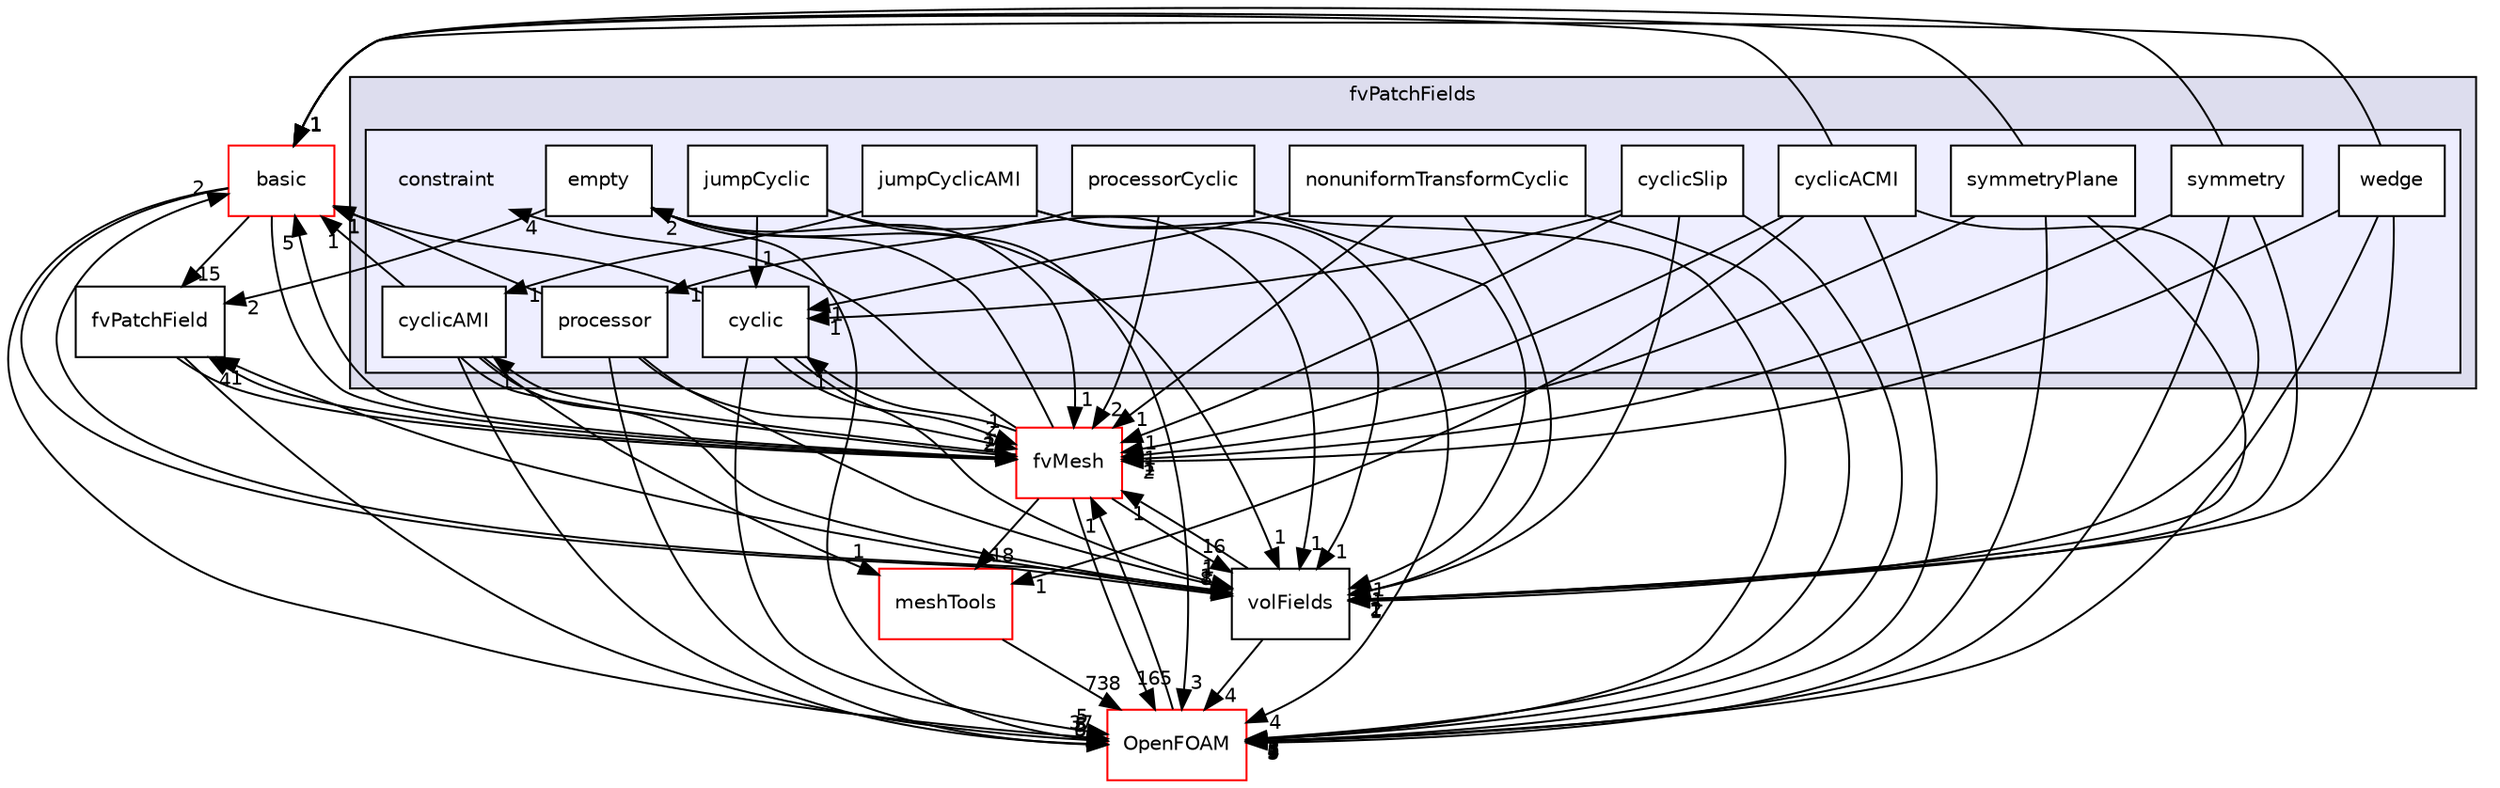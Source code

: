 digraph "src/finiteVolume/fields/fvPatchFields/constraint" {
  bgcolor=transparent;
  compound=true
  node [ fontsize="10", fontname="Helvetica"];
  edge [ labelfontsize="10", labelfontname="Helvetica"];
  subgraph clusterdir_a5850494bc77049b2a182260f0d1f703 {
    graph [ bgcolor="#ddddee", pencolor="black", label="fvPatchFields" fontname="Helvetica", fontsize="10", URL="dir_a5850494bc77049b2a182260f0d1f703.html"]
  subgraph clusterdir_dcf2f02ec1a1951cb48a5d6d97386405 {
    graph [ bgcolor="#eeeeff", pencolor="black", label="" URL="dir_dcf2f02ec1a1951cb48a5d6d97386405.html"];
    dir_dcf2f02ec1a1951cb48a5d6d97386405 [shape=plaintext label="constraint"];
    dir_e9d67726b90b890b99d2b1019245a9c5 [shape=box label="cyclic" color="black" fillcolor="white" style="filled" URL="dir_e9d67726b90b890b99d2b1019245a9c5.html"];
    dir_023fe701a326a6ea3989640c8ae43a55 [shape=box label="cyclicACMI" color="black" fillcolor="white" style="filled" URL="dir_023fe701a326a6ea3989640c8ae43a55.html"];
    dir_158ebdf51d8351aa340ccc3c2be18126 [shape=box label="cyclicAMI" color="black" fillcolor="white" style="filled" URL="dir_158ebdf51d8351aa340ccc3c2be18126.html"];
    dir_40c710086adeb380bfa8604caf8d1809 [shape=box label="cyclicSlip" color="black" fillcolor="white" style="filled" URL="dir_40c710086adeb380bfa8604caf8d1809.html"];
    dir_748871b2b3b3c38a7b9ff236fe11cf84 [shape=box label="empty" color="black" fillcolor="white" style="filled" URL="dir_748871b2b3b3c38a7b9ff236fe11cf84.html"];
    dir_d3c4c5095fd67ba8ea05d0bb25f8a69f [shape=box label="jumpCyclic" color="black" fillcolor="white" style="filled" URL="dir_d3c4c5095fd67ba8ea05d0bb25f8a69f.html"];
    dir_36bea9b4ad4e7c7cb0f2fb9b3ead9ebe [shape=box label="jumpCyclicAMI" color="black" fillcolor="white" style="filled" URL="dir_36bea9b4ad4e7c7cb0f2fb9b3ead9ebe.html"];
    dir_4c806f57f2b58ec159ce8b8a0e2d59c2 [shape=box label="nonuniformTransformCyclic" color="black" fillcolor="white" style="filled" URL="dir_4c806f57f2b58ec159ce8b8a0e2d59c2.html"];
    dir_de7ba92969fc3c410b2d12c2e12de130 [shape=box label="processor" color="black" fillcolor="white" style="filled" URL="dir_de7ba92969fc3c410b2d12c2e12de130.html"];
    dir_6a778fbb23651ca84ce8a59a0e3ff27d [shape=box label="processorCyclic" color="black" fillcolor="white" style="filled" URL="dir_6a778fbb23651ca84ce8a59a0e3ff27d.html"];
    dir_d4906a77888cbfd5bfc49c95e07024d3 [shape=box label="symmetry" color="black" fillcolor="white" style="filled" URL="dir_d4906a77888cbfd5bfc49c95e07024d3.html"];
    dir_fe08a55daf5deedf05dd598afdc38c2f [shape=box label="symmetryPlane" color="black" fillcolor="white" style="filled" URL="dir_fe08a55daf5deedf05dd598afdc38c2f.html"];
    dir_278dd714241671951ae7b74ec01934c0 [shape=box label="wedge" color="black" fillcolor="white" style="filled" URL="dir_278dd714241671951ae7b74ec01934c0.html"];
  }
  }
  dir_546b14c9025d30bb5b92fa069dbdd82c [shape=box label="basic" color="red" URL="dir_546b14c9025d30bb5b92fa069dbdd82c.html"];
  dir_ae30ad0bef50cf391b24c614251bb9fd [shape=box label="meshTools" color="red" URL="dir_ae30ad0bef50cf391b24c614251bb9fd.html"];
  dir_6b9423849569a7ee618201e7cfce9eaa [shape=box label="fvPatchField" URL="dir_6b9423849569a7ee618201e7cfce9eaa.html"];
  dir_c382fa095c9c33d8673c0dd60aaef275 [shape=box label="fvMesh" color="red" URL="dir_c382fa095c9c33d8673c0dd60aaef275.html"];
  dir_bd8bf7fa65467c460a50eacc456ce356 [shape=box label="volFields" URL="dir_bd8bf7fa65467c460a50eacc456ce356.html"];
  dir_c5473ff19b20e6ec4dfe5c310b3778a8 [shape=box label="OpenFOAM" color="red" URL="dir_c5473ff19b20e6ec4dfe5c310b3778a8.html"];
  dir_748871b2b3b3c38a7b9ff236fe11cf84->dir_6b9423849569a7ee618201e7cfce9eaa [headlabel="2", labeldistance=1.5 headhref="dir_000957_001043.html"];
  dir_748871b2b3b3c38a7b9ff236fe11cf84->dir_c382fa095c9c33d8673c0dd60aaef275 [headlabel="1", labeldistance=1.5 headhref="dir_000957_001126.html"];
  dir_748871b2b3b3c38a7b9ff236fe11cf84->dir_bd8bf7fa65467c460a50eacc456ce356 [headlabel="1", labeldistance=1.5 headhref="dir_000957_001064.html"];
  dir_748871b2b3b3c38a7b9ff236fe11cf84->dir_c5473ff19b20e6ec4dfe5c310b3778a8 [headlabel="3", labeldistance=1.5 headhref="dir_000957_001898.html"];
  dir_546b14c9025d30bb5b92fa069dbdd82c->dir_6b9423849569a7ee618201e7cfce9eaa [headlabel="15", labeldistance=1.5 headhref="dir_000940_001043.html"];
  dir_546b14c9025d30bb5b92fa069dbdd82c->dir_c382fa095c9c33d8673c0dd60aaef275 [headlabel="2", labeldistance=1.5 headhref="dir_000940_001126.html"];
  dir_546b14c9025d30bb5b92fa069dbdd82c->dir_bd8bf7fa65467c460a50eacc456ce356 [headlabel="8", labeldistance=1.5 headhref="dir_000940_001064.html"];
  dir_546b14c9025d30bb5b92fa069dbdd82c->dir_c5473ff19b20e6ec4dfe5c310b3778a8 [headlabel="37", labeldistance=1.5 headhref="dir_000940_001898.html"];
  dir_ae30ad0bef50cf391b24c614251bb9fd->dir_c5473ff19b20e6ec4dfe5c310b3778a8 [headlabel="738", labeldistance=1.5 headhref="dir_001752_001898.html"];
  dir_158ebdf51d8351aa340ccc3c2be18126->dir_546b14c9025d30bb5b92fa069dbdd82c [headlabel="1", labeldistance=1.5 headhref="dir_000955_000940.html"];
  dir_158ebdf51d8351aa340ccc3c2be18126->dir_ae30ad0bef50cf391b24c614251bb9fd [headlabel="1", labeldistance=1.5 headhref="dir_000955_001752.html"];
  dir_158ebdf51d8351aa340ccc3c2be18126->dir_c382fa095c9c33d8673c0dd60aaef275 [headlabel="1", labeldistance=1.5 headhref="dir_000955_001126.html"];
  dir_158ebdf51d8351aa340ccc3c2be18126->dir_bd8bf7fa65467c460a50eacc456ce356 [headlabel="1", labeldistance=1.5 headhref="dir_000955_001064.html"];
  dir_158ebdf51d8351aa340ccc3c2be18126->dir_c5473ff19b20e6ec4dfe5c310b3778a8 [headlabel="3", labeldistance=1.5 headhref="dir_000955_001898.html"];
  dir_36bea9b4ad4e7c7cb0f2fb9b3ead9ebe->dir_158ebdf51d8351aa340ccc3c2be18126 [headlabel="1", labeldistance=1.5 headhref="dir_000959_000955.html"];
  dir_36bea9b4ad4e7c7cb0f2fb9b3ead9ebe->dir_bd8bf7fa65467c460a50eacc456ce356 [headlabel="1", labeldistance=1.5 headhref="dir_000959_001064.html"];
  dir_36bea9b4ad4e7c7cb0f2fb9b3ead9ebe->dir_c5473ff19b20e6ec4dfe5c310b3778a8 [headlabel="4", labeldistance=1.5 headhref="dir_000959_001898.html"];
  dir_6b9423849569a7ee618201e7cfce9eaa->dir_c382fa095c9c33d8673c0dd60aaef275 [headlabel="2", labeldistance=1.5 headhref="dir_001043_001126.html"];
  dir_6b9423849569a7ee618201e7cfce9eaa->dir_c5473ff19b20e6ec4dfe5c310b3778a8 [headlabel="5", labeldistance=1.5 headhref="dir_001043_001898.html"];
  dir_c382fa095c9c33d8673c0dd60aaef275->dir_748871b2b3b3c38a7b9ff236fe11cf84 [headlabel="2", labeldistance=1.5 headhref="dir_001126_000957.html"];
  dir_c382fa095c9c33d8673c0dd60aaef275->dir_546b14c9025d30bb5b92fa069dbdd82c [headlabel="5", labeldistance=1.5 headhref="dir_001126_000940.html"];
  dir_c382fa095c9c33d8673c0dd60aaef275->dir_ae30ad0bef50cf391b24c614251bb9fd [headlabel="18", labeldistance=1.5 headhref="dir_001126_001752.html"];
  dir_c382fa095c9c33d8673c0dd60aaef275->dir_158ebdf51d8351aa340ccc3c2be18126 [headlabel="1", labeldistance=1.5 headhref="dir_001126_000955.html"];
  dir_c382fa095c9c33d8673c0dd60aaef275->dir_6b9423849569a7ee618201e7cfce9eaa [headlabel="4", labeldistance=1.5 headhref="dir_001126_001043.html"];
  dir_c382fa095c9c33d8673c0dd60aaef275->dir_dcf2f02ec1a1951cb48a5d6d97386405 [headlabel="4", labeldistance=1.5 headhref="dir_001126_000952.html"];
  dir_c382fa095c9c33d8673c0dd60aaef275->dir_bd8bf7fa65467c460a50eacc456ce356 [headlabel="16", labeldistance=1.5 headhref="dir_001126_001064.html"];
  dir_c382fa095c9c33d8673c0dd60aaef275->dir_e9d67726b90b890b99d2b1019245a9c5 [headlabel="1", labeldistance=1.5 headhref="dir_001126_000953.html"];
  dir_c382fa095c9c33d8673c0dd60aaef275->dir_c5473ff19b20e6ec4dfe5c310b3778a8 [headlabel="165", labeldistance=1.5 headhref="dir_001126_001898.html"];
  dir_bd8bf7fa65467c460a50eacc456ce356->dir_546b14c9025d30bb5b92fa069dbdd82c [headlabel="2", labeldistance=1.5 headhref="dir_001064_000940.html"];
  dir_bd8bf7fa65467c460a50eacc456ce356->dir_6b9423849569a7ee618201e7cfce9eaa [headlabel="1", labeldistance=1.5 headhref="dir_001064_001043.html"];
  dir_bd8bf7fa65467c460a50eacc456ce356->dir_c382fa095c9c33d8673c0dd60aaef275 [headlabel="1", labeldistance=1.5 headhref="dir_001064_001126.html"];
  dir_bd8bf7fa65467c460a50eacc456ce356->dir_c5473ff19b20e6ec4dfe5c310b3778a8 [headlabel="4", labeldistance=1.5 headhref="dir_001064_001898.html"];
  dir_fe08a55daf5deedf05dd598afdc38c2f->dir_546b14c9025d30bb5b92fa069dbdd82c [headlabel="1", labeldistance=1.5 headhref="dir_000964_000940.html"];
  dir_fe08a55daf5deedf05dd598afdc38c2f->dir_c382fa095c9c33d8673c0dd60aaef275 [headlabel="1", labeldistance=1.5 headhref="dir_000964_001126.html"];
  dir_fe08a55daf5deedf05dd598afdc38c2f->dir_bd8bf7fa65467c460a50eacc456ce356 [headlabel="2", labeldistance=1.5 headhref="dir_000964_001064.html"];
  dir_fe08a55daf5deedf05dd598afdc38c2f->dir_c5473ff19b20e6ec4dfe5c310b3778a8 [headlabel="3", labeldistance=1.5 headhref="dir_000964_001898.html"];
  dir_6a778fbb23651ca84ce8a59a0e3ff27d->dir_c382fa095c9c33d8673c0dd60aaef275 [headlabel="2", labeldistance=1.5 headhref="dir_000962_001126.html"];
  dir_6a778fbb23651ca84ce8a59a0e3ff27d->dir_bd8bf7fa65467c460a50eacc456ce356 [headlabel="1", labeldistance=1.5 headhref="dir_000962_001064.html"];
  dir_6a778fbb23651ca84ce8a59a0e3ff27d->dir_c5473ff19b20e6ec4dfe5c310b3778a8 [headlabel="5", labeldistance=1.5 headhref="dir_000962_001898.html"];
  dir_6a778fbb23651ca84ce8a59a0e3ff27d->dir_de7ba92969fc3c410b2d12c2e12de130 [headlabel="1", labeldistance=1.5 headhref="dir_000962_000961.html"];
  dir_e9d67726b90b890b99d2b1019245a9c5->dir_546b14c9025d30bb5b92fa069dbdd82c [headlabel="1", labeldistance=1.5 headhref="dir_000953_000940.html"];
  dir_e9d67726b90b890b99d2b1019245a9c5->dir_c382fa095c9c33d8673c0dd60aaef275 [headlabel="1", labeldistance=1.5 headhref="dir_000953_001126.html"];
  dir_e9d67726b90b890b99d2b1019245a9c5->dir_bd8bf7fa65467c460a50eacc456ce356 [headlabel="1", labeldistance=1.5 headhref="dir_000953_001064.html"];
  dir_e9d67726b90b890b99d2b1019245a9c5->dir_c5473ff19b20e6ec4dfe5c310b3778a8 [headlabel="5", labeldistance=1.5 headhref="dir_000953_001898.html"];
  dir_023fe701a326a6ea3989640c8ae43a55->dir_546b14c9025d30bb5b92fa069dbdd82c [headlabel="1", labeldistance=1.5 headhref="dir_000954_000940.html"];
  dir_023fe701a326a6ea3989640c8ae43a55->dir_ae30ad0bef50cf391b24c614251bb9fd [headlabel="1", labeldistance=1.5 headhref="dir_000954_001752.html"];
  dir_023fe701a326a6ea3989640c8ae43a55->dir_c382fa095c9c33d8673c0dd60aaef275 [headlabel="1", labeldistance=1.5 headhref="dir_000954_001126.html"];
  dir_023fe701a326a6ea3989640c8ae43a55->dir_bd8bf7fa65467c460a50eacc456ce356 [headlabel="1", labeldistance=1.5 headhref="dir_000954_001064.html"];
  dir_023fe701a326a6ea3989640c8ae43a55->dir_c5473ff19b20e6ec4dfe5c310b3778a8 [headlabel="4", labeldistance=1.5 headhref="dir_000954_001898.html"];
  dir_c5473ff19b20e6ec4dfe5c310b3778a8->dir_c382fa095c9c33d8673c0dd60aaef275 [headlabel="1", labeldistance=1.5 headhref="dir_001898_001126.html"];
  dir_de7ba92969fc3c410b2d12c2e12de130->dir_546b14c9025d30bb5b92fa069dbdd82c [headlabel="1", labeldistance=1.5 headhref="dir_000961_000940.html"];
  dir_de7ba92969fc3c410b2d12c2e12de130->dir_c382fa095c9c33d8673c0dd60aaef275 [headlabel="2", labeldistance=1.5 headhref="dir_000961_001126.html"];
  dir_de7ba92969fc3c410b2d12c2e12de130->dir_bd8bf7fa65467c460a50eacc456ce356 [headlabel="1", labeldistance=1.5 headhref="dir_000961_001064.html"];
  dir_de7ba92969fc3c410b2d12c2e12de130->dir_c5473ff19b20e6ec4dfe5c310b3778a8 [headlabel="6", labeldistance=1.5 headhref="dir_000961_001898.html"];
  dir_d3c4c5095fd67ba8ea05d0bb25f8a69f->dir_bd8bf7fa65467c460a50eacc456ce356 [headlabel="1", labeldistance=1.5 headhref="dir_000958_001064.html"];
  dir_d3c4c5095fd67ba8ea05d0bb25f8a69f->dir_e9d67726b90b890b99d2b1019245a9c5 [headlabel="1", labeldistance=1.5 headhref="dir_000958_000953.html"];
  dir_d3c4c5095fd67ba8ea05d0bb25f8a69f->dir_c5473ff19b20e6ec4dfe5c310b3778a8 [headlabel="3", labeldistance=1.5 headhref="dir_000958_001898.html"];
  dir_40c710086adeb380bfa8604caf8d1809->dir_c382fa095c9c33d8673c0dd60aaef275 [headlabel="1", labeldistance=1.5 headhref="dir_000956_001126.html"];
  dir_40c710086adeb380bfa8604caf8d1809->dir_bd8bf7fa65467c460a50eacc456ce356 [headlabel="1", labeldistance=1.5 headhref="dir_000956_001064.html"];
  dir_40c710086adeb380bfa8604caf8d1809->dir_e9d67726b90b890b99d2b1019245a9c5 [headlabel="1", labeldistance=1.5 headhref="dir_000956_000953.html"];
  dir_40c710086adeb380bfa8604caf8d1809->dir_c5473ff19b20e6ec4dfe5c310b3778a8 [headlabel="3", labeldistance=1.5 headhref="dir_000956_001898.html"];
  dir_d4906a77888cbfd5bfc49c95e07024d3->dir_546b14c9025d30bb5b92fa069dbdd82c [headlabel="1", labeldistance=1.5 headhref="dir_000963_000940.html"];
  dir_d4906a77888cbfd5bfc49c95e07024d3->dir_c382fa095c9c33d8673c0dd60aaef275 [headlabel="1", labeldistance=1.5 headhref="dir_000963_001126.html"];
  dir_d4906a77888cbfd5bfc49c95e07024d3->dir_bd8bf7fa65467c460a50eacc456ce356 [headlabel="1", labeldistance=1.5 headhref="dir_000963_001064.html"];
  dir_d4906a77888cbfd5bfc49c95e07024d3->dir_c5473ff19b20e6ec4dfe5c310b3778a8 [headlabel="3", labeldistance=1.5 headhref="dir_000963_001898.html"];
  dir_4c806f57f2b58ec159ce8b8a0e2d59c2->dir_c382fa095c9c33d8673c0dd60aaef275 [headlabel="1", labeldistance=1.5 headhref="dir_000960_001126.html"];
  dir_4c806f57f2b58ec159ce8b8a0e2d59c2->dir_bd8bf7fa65467c460a50eacc456ce356 [headlabel="1", labeldistance=1.5 headhref="dir_000960_001064.html"];
  dir_4c806f57f2b58ec159ce8b8a0e2d59c2->dir_e9d67726b90b890b99d2b1019245a9c5 [headlabel="1", labeldistance=1.5 headhref="dir_000960_000953.html"];
  dir_4c806f57f2b58ec159ce8b8a0e2d59c2->dir_c5473ff19b20e6ec4dfe5c310b3778a8 [headlabel="3", labeldistance=1.5 headhref="dir_000960_001898.html"];
  dir_278dd714241671951ae7b74ec01934c0->dir_546b14c9025d30bb5b92fa069dbdd82c [headlabel="1", labeldistance=1.5 headhref="dir_000965_000940.html"];
  dir_278dd714241671951ae7b74ec01934c0->dir_c382fa095c9c33d8673c0dd60aaef275 [headlabel="2", labeldistance=1.5 headhref="dir_000965_001126.html"];
  dir_278dd714241671951ae7b74ec01934c0->dir_bd8bf7fa65467c460a50eacc456ce356 [headlabel="2", labeldistance=1.5 headhref="dir_000965_001064.html"];
  dir_278dd714241671951ae7b74ec01934c0->dir_c5473ff19b20e6ec4dfe5c310b3778a8 [headlabel="6", labeldistance=1.5 headhref="dir_000965_001898.html"];
}
